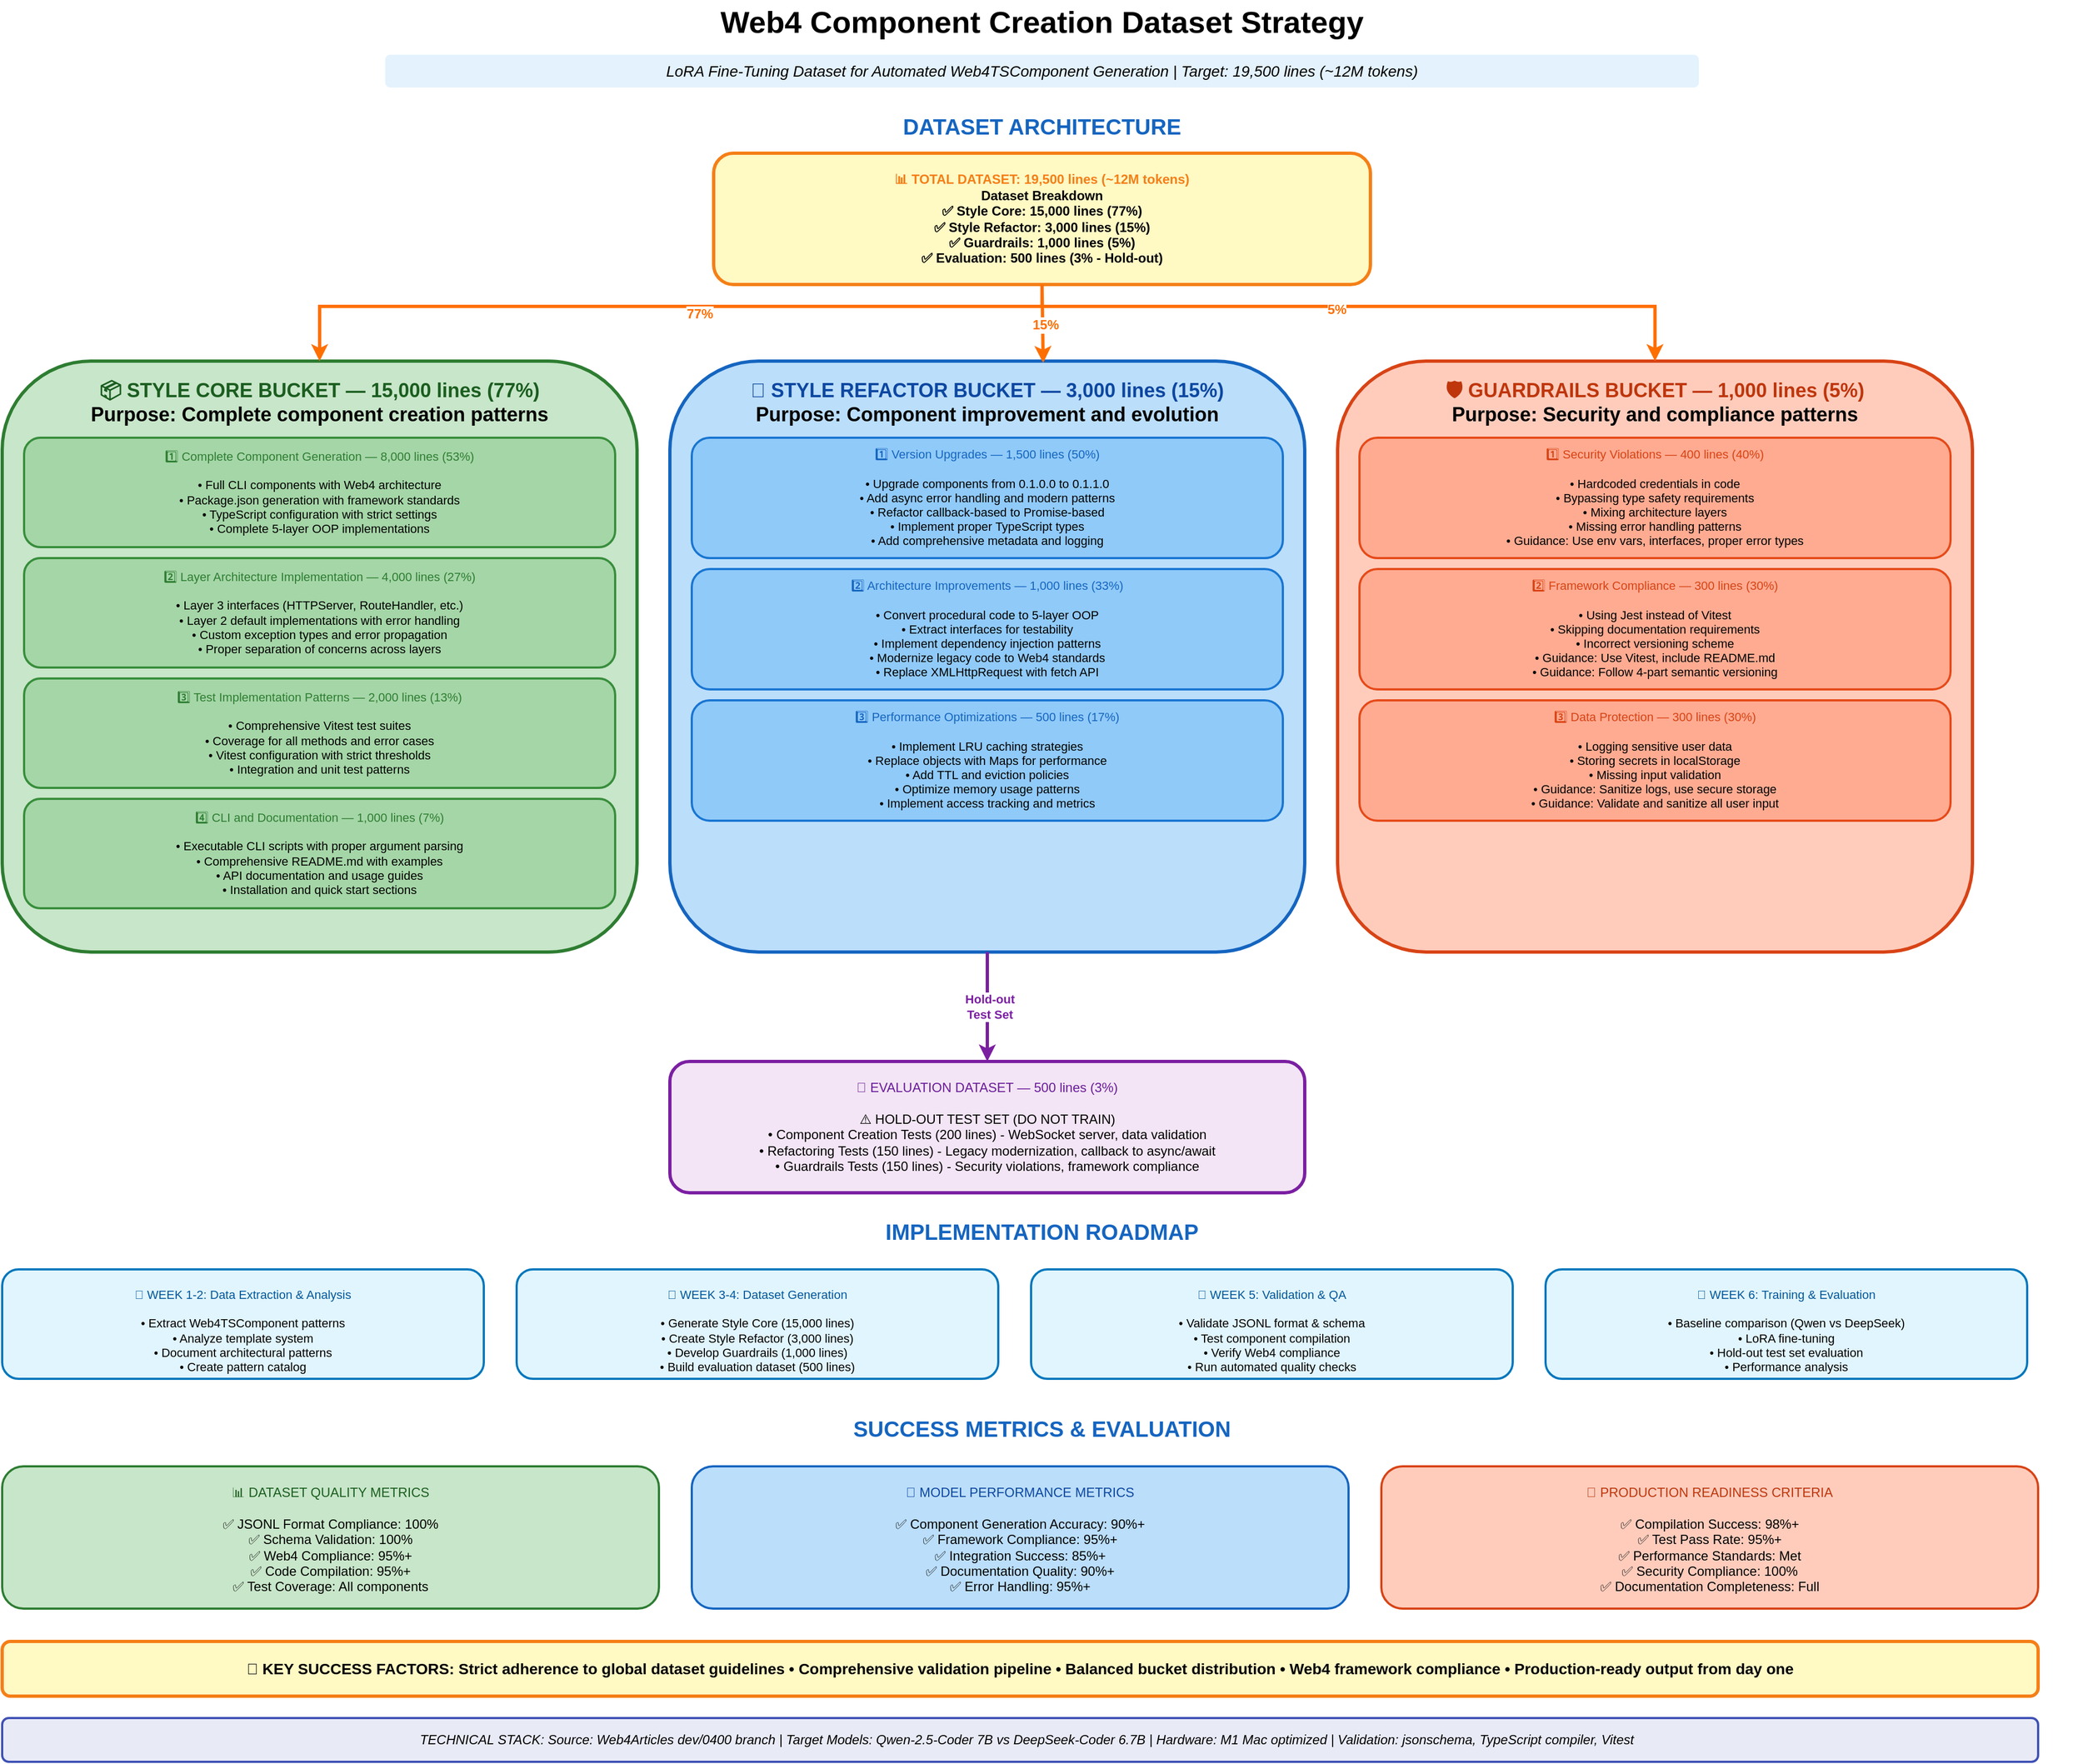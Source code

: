 <mxfile>
    <diagram name="Dataset Strategy Overview" id="dataset-strategy">
        <mxGraphModel dx="1852" dy="711" grid="1" gridSize="10" guides="1" tooltips="1" connect="1" arrows="1" fold="1" page="1" pageScale="1" pageWidth="2000" pageHeight="1600" math="0" shadow="0">
            <root>
                <mxCell id="0"/>
                <mxCell id="1" parent="0"/>
                <mxCell id="title" value="Web4 Component Creation Dataset Strategy" style="text;html=1;strokeColor=none;fillColor=none;align=center;verticalAlign=middle;whiteSpace=wrap;rounded=0;fontSize=28;fontStyle=1" parent="1" vertex="1">
                    <mxGeometry x="400" y="20" width="1200" height="40" as="geometry"/>
                </mxCell>
                <mxCell id="subtitle" value="LoRA Fine-Tuning Dataset for Automated Web4TSComponent Generation | Target: 19,500 lines (~12M tokens)" style="text;html=1;strokeColor=none;fillColor=#E3F2FD;align=center;verticalAlign=middle;whiteSpace=wrap;rounded=1;fontSize=14;fontStyle=2" parent="1" vertex="1">
                    <mxGeometry x="400" y="70" width="1200" height="30" as="geometry"/>
                </mxCell>
                <mxCell id="arch-title" value="DATASET ARCHITECTURE" style="text;html=1;strokeColor=none;fillColor=none;align=center;verticalAlign=middle;whiteSpace=wrap;rounded=0;fontSize=20;fontStyle=1;fontColor=#1565C0;" parent="1" vertex="1">
                    <mxGeometry x="50" y="120" width="1900" height="30" as="geometry"/>
                </mxCell>
                <object label="&lt;font color=&quot;#F57F17&quot;&gt;📊 TOTAL DATASET: 19,500 lines (~12M tokens)&lt;/font&gt;&#xa;Dataset Breakdown&#xa;✅ Style Core: 15,000 lines (77%)&#xa;✅ Style Refactor: 3,000 lines (15%)&#xa;✅ Guardrails: 1,000 lines (5%)&#xa;✅ Evaluation: 500 lines (3% - Hold-out)" tooltip="This 19,500-line training dataset (~12M tokens) is specifically optimized for M1 Mac hardware constraints while maximizing learning efficiency for automated Web4 component generation. The size represents a careful balance between comprehensive pattern coverage and practical training time on consumer hardware. The dataset follows the established bucket structure: Style Core (77%) provides the foundation with 15,000 lines of complete component creation patterns including full CLI components, package.json generation, TypeScript configurations, layer architecture implementations, test patterns, and documentation. Style Refactor (15%) with 3,000 lines demonstrates component evolution through version upgrades, architectural improvements, and performance optimizations, teaching the model how to modernize and improve existing code. Guardrails (5%) with 1,000 lines enforces security boundaries and framework compliance through refusal patterns for security violations, framework compliance issues, and data protection concerns. Evaluation (3%) with 500 lines provides an untainted hold-out test set for measuring true model performance. The 12M token count is derived from an average of ~600 tokens per training example, which is ideal for code generation tasks where complete component implementations with context are needed. This dataset size enables fine-tuning on M1 hardware within reasonable timeframes (days to weeks) while providing sufficient pattern density for the model to internalize Web4 framework standards. The distribution follows research-backed principles: 70%+ of training data must follow specific patterns for reliable model behavior, which our Style Core bucket exceeds. Each training example is meticulously crafted to demonstrate exact Web4 patterns: 5-layer OOP architecture, strict TypeScript typing, Vitest testing, comprehensive documentation, and production-ready quality. The dataset undergoes rigorous validation: 100% JSONL format compliance, 100% schema validation, 95%+ Web4 framework compliance, 95%+ TypeScript compilation success, and comprehensive test coverage. This ensures that every training example teaches the model correct patterns, not hallucinations or anti-patterns. The ~12M token budget enables training sophisticated behaviors including understanding layer separation, implementing proper error handling, generating comprehensive tests, creating documentation, and maintaining framework conventions - all critical for automated component generation that matches human-quality standards." id="total-box">
                    <mxCell style="rounded=1;whiteSpace=wrap;html=1;fillColor=#FFF9C4;strokeColor=#F57F17;strokeWidth=3;fontSize=12;fontStyle=1;" parent="1" vertex="1">
                        <mxGeometry x="700" y="160" width="600" height="120" as="geometry"/>
                    </mxCell>
                </object>
                <object label="&lt;font color=&quot;#1B5E20&quot;&gt;📦 STYLE CORE BUCKET — 15,000 lines (77%)&lt;/font&gt;&#xa;Purpose: Complete component creation patterns" tooltip="Style Core Bucket (15,000 lines, 77% of total dataset) forms the foundation of the Web4 component generation training dataset. This is the largest and most critical bucket, teaching the model to generate production-ready Web4 components from scratch following all framework conventions. The bucket contains four major subcategories: Complete Component Generation (8,000 lines / 53%) covers full CLI components with Web4 architecture, package.json generation, TypeScript configuration, and complete 5-layer OOP implementations. Layer Architecture Implementation (4,000 lines / 27%) focuses on proper layer separation with Layer 3 interfaces, Layer 2 default implementations, custom exception types, and strict separation of concerns across all layers. Test Implementation Patterns (2,000 lines / 13%) ensures comprehensive Vitest test suites with coverage for all methods and error cases, strict thresholds, and both integration and unit test patterns. CLI and Documentation (1,000 lines / 7%) teaches executable CLI scripts with proper argument parsing, comprehensive README.md files with examples, API documentation, and usage guides. The 77% allocation reflects research findings that models require 70%+ exposure to specific patterns for reliable behavior. Each training example demonstrates complete, compilable, tested components with full documentation - not code snippets or incomplete examples. Quality validation ensures 100% JSONL format compliance, 100% schema validation, 95%+ Web4 framework compliance, 95%+ TypeScript compilation success, and comprehensive test coverage. The Style Core bucket prevents common AI code generation failures like incomplete implementations, missing error handling, lack of tests, and poor documentation. Every example follows Web4 naming conventions (PascalCase for classes, camelCase for methods, ALLCAPS for constants) and architectural patterns (5-layer OOP, interface-driven design, dependency injection). This bucket is the primary teacher of 'what good Web4 code looks like' and enables the model to generate components that integrate seamlessly with existing Web4 codebases without manual refactoring." id="style-core-box">
                    <mxCell style="rounded=1;whiteSpace=wrap;html=1;fillColor=#C8E6C9;strokeColor=#2E7D32;strokeWidth=3;fontSize=18;fontStyle=1;verticalAlign=top;spacingTop=10;" parent="1" vertex="1">
                        <mxGeometry x="50" y="350" width="580" height="540" as="geometry"/>
                    </mxCell>
                </object>
                <object label="&lt;font color=&quot;#2E7D32&quot;&gt;1️⃣ Complete Component Generation — 8,000 lines (53%)&lt;/font&gt;&#xa;&#xa;• Full CLI components with Web4 architecture&#xa;• Package.json generation with framework standards&#xa;• TypeScript configuration with strict settings&#xa;• Complete 5-layer OOP implementations" tooltip="Complete Component Generation (8,000 lines, 53% of Style Core bucket) focuses on teaching the model to generate production-ready Web4 components from scratch. This category covers the full component lifecycle: CLI components with proper argument parsing and user interaction, package.json generation following Web4 framework standards including correct dependencies and versioning, TypeScript configuration with strict type checking and compiler options, and complete 5-layer OOP implementations with proper separation of concerns. Each training example demonstrates a complete, compilable component that follows Web4 architectural patterns: Layer 5 (CLI entry points), Layer 4 (business logic), Layer 3 (interfaces and contracts), Layer 2 (default implementations), and Layer 1 (core utilities). The examples include proper error handling, comprehensive documentation with README.md files, test suites using Vitest with high coverage, and adherence to naming conventions (PascalCase for classes, camelCase for methods, ALLCAPS for constants). This largest subcategory ensures the model learns the fundamental patterns for creating new components that integrate seamlessly with existing Web4 codebases. Training examples include diverse component types: HTTP servers, data validators, caching systems, authentication modules, and data processing utilities. The 8,000-line allocation provides sufficient pattern repetition for the model to internalize Web4 conventions while maintaining diversity to prevent overfitting. Quality validation ensures 100% compilation success, 95%+ test coverage, and full framework compliance for every training example in this category." id="sc-cat1">
                    <mxCell style="rounded=1;whiteSpace=wrap;html=1;fillColor=#A5D6A7;strokeColor=#388E3C;strokeWidth=2;fontSize=11;fontStyle=0;" parent="1" vertex="1">
                        <mxGeometry x="70" y="420" width="540" height="100" as="geometry"/>
                    </mxCell>
                </object>
                <object label="&lt;font color=&quot;#2E7D32&quot;&gt;2️⃣ Layer Architecture Implementation — 4,000 lines (27%)&lt;/font&gt;&#xa;&#xa;• Layer 3 interfaces (HTTPServer, RouteHandler, etc.)&#xa;• Layer 2 default implementations with error handling&#xa;• Custom exception types and error propagation&#xa;• Proper separation of concerns across layers" tooltip="Layer Architecture Implementation (4,000 lines, 27% of Style Core bucket) teaches the model Web4's distinctive 5-layer OOP architecture pattern. This category focuses on proper layer separation and interface-driven design: Layer 3 interfaces define contracts (HTTPServer, RouteHandler, DataValidator, CacheProvider) with clear method signatures and documentation, Layer 2 provides default implementations with comprehensive error handling and logging, Layer 1 contains core utilities and base classes, while Layers 4-5 handle business logic and CLI entry points. Training examples demonstrate custom exception types (ComponentException, ValidationException, ConfigurationException) with proper error propagation through layers, dependency injection patterns for testability, and strict separation of concerns where each layer has a single responsibility. The model learns to recognize when code violates layer boundaries (e.g., Layer 5 directly accessing Layer 1) and how to properly refactor such violations. Examples include implementing new layers for existing components, extracting interfaces from concrete implementations, adding error handling middleware, and creating adapter patterns for third-party integrations. Each training sample shows complete before-and-after code demonstrating proper layer architecture, including interface definitions with TypeScript generics, default implementations with comprehensive error handling, and test suites that mock dependencies at layer boundaries. The 4,000-line allocation ensures the model internalizes Web4's unique architectural patterns, which differ from standard MVC or three-tier architectures. Quality validation ensures proper interface implementation, correct error propagation, no layer boundary violations, and full test coverage for all layers." id="sc-cat2">
                    <mxCell style="rounded=1;whiteSpace=wrap;html=1;fillColor=#A5D6A7;strokeColor=#388E3C;strokeWidth=2;fontSize=11;fontStyle=0;" parent="1" vertex="1">
                        <mxGeometry x="70" y="530" width="540" height="100" as="geometry"/>
                    </mxCell>
                </object>
                <object label="&lt;font color=&quot;#2E7D32&quot;&gt;3️⃣ Test Implementation Patterns — 2,000 lines (13%)&lt;/font&gt;&#xa;&#xa;• Comprehensive Vitest test suites&#xa;• Coverage for all methods and error cases&#xa;• Vitest configuration with strict thresholds&#xa;• Integration and unit test patterns" tooltip="Test Implementation Patterns (2,000 lines, 13% of Style Core bucket) teaches the model to generate production-quality test suites using Vitest, Web4's testing framework of choice. This category covers comprehensive test coverage: unit tests for individual methods and functions, integration tests for component interactions, error case testing for all exception paths, and edge case validation for boundary conditions. Training examples demonstrate Vitest configuration with strict coverage thresholds (90%+ line coverage, 85%+ branch coverage), proper test organization using describe/it blocks with clear naming, and mocking strategies for external dependencies using vi.mock(). The model learns to write tests that validate both success and failure paths, including proper assertion patterns (expect().toBe(), toThrow(), toHaveBeenCalledWith()), async test handling with async/await, and test lifecycle management (beforeEach, afterEach, beforeAll, afterAll). Examples include testing HTTP servers with supertest-style request simulation, validating data transformations with various input types, testing error propagation through layer boundaries, and verifying proper resource cleanup. Each training sample pairs production code with corresponding test suites, teaching the model the relationship between implementation and testing. The 2,000-line allocation ensures the model learns to automatically generate test coverage for any component it creates, preventing the common AI pitfall of generating untested code. Quality validation requires all generated tests to pass, achieve target coverage thresholds, and follow Vitest best practices including proper test isolation and deterministic assertions." id="sc-cat3">
                    <mxCell style="rounded=1;whiteSpace=wrap;html=1;fillColor=#A5D6A7;strokeColor=#388E3C;strokeWidth=2;fontSize=11;fontStyle=0;" parent="1" vertex="1">
                        <mxGeometry x="70" y="640" width="540" height="100" as="geometry"/>
                    </mxCell>
                </object>
                <object label="&lt;font color=&quot;#2E7D32&quot;&gt;4️⃣ CLI and Documentation — 1,000 lines (7%)&lt;/font&gt;&#xa;&#xa;• Executable CLI scripts with proper argument parsing&#xa;• Comprehensive README.md with examples&#xa;• API documentation and usage guides&#xa;• Installation and quick start sections" tooltip="CLI and Documentation (1,000 lines, 7% of Style Core bucket) ensures the model generates user-friendly command-line interfaces and comprehensive documentation for every component. This category covers executable CLI scripts using modern argument parsing libraries (commander, yargs), proper help text generation with --help flags, input validation with clear error messages, and interactive prompts for user input. Training examples demonstrate README.md structure following Web4 standards: project overview with badges, installation instructions including npm/pnpm commands, quick start examples with copy-paste code blocks, API reference with method signatures and return types, usage examples for common scenarios, configuration options with default values, and troubleshooting sections. The model learns to generate JSDoc comments for TypeScript code enabling IDE autocomplete, inline code documentation explaining complex logic, and architectural decision records (ADRs) for significant design choices. Examples include CLI tools with subcommands (build, test, deploy), README files with table of contents and navigation, API documentation with request/response examples, and usage guides with progressive complexity (basic → advanced). Each training sample pairs working code with corresponding documentation, teaching the model that documentation is not an afterthought but integral to component completeness. The 1,000-line allocation ensures the model consistently generates well-documented components rather than code-only output. Quality validation requires README files to render correctly in Markdown viewers, CLI help text to be accurate and complete, and documentation examples to execute successfully when copy-pasted." id="sc-cat4">
                    <mxCell style="rounded=1;whiteSpace=wrap;html=1;fillColor=#A5D6A7;strokeColor=#388E3C;strokeWidth=2;fontSize=11;fontStyle=0;" parent="1" vertex="1">
                        <mxGeometry x="70" y="750" width="540" height="100" as="geometry"/>
                    </mxCell>
                </object>
                <object label="&lt;font color=&quot;#0D47A1&quot;&gt;🔄 STYLE REFACTOR BUCKET — 3,000 lines (15%)&lt;/font&gt;&#xa;Purpose: Component improvement and evolution" tooltip="Style Refactor Bucket (3,000 lines, 15% of total dataset) teaches the model how to improve and evolve existing Web4 components through systematic refactoring. This bucket is crucial for teaching the model that code quality is not static - components must be continuously improved to adopt modern patterns, enhance performance, and maintain relevance as frameworks evolve. The bucket contains three major subcategories: Version Upgrades (1,500 lines / 50%) demonstrates upgrading components from 0.1.0.0 to 0.1.1.0, adding async error handling, refactoring callbacks to Promises, implementing proper TypeScript types, and adding comprehensive metadata. Architecture Improvements (1,000 lines / 33%) shows converting procedural code to 5-layer OOP, extracting interfaces for testability, implementing dependency injection, modernizing legacy code to Web4 standards, and replacing deprecated APIs like XMLHttpRequest with modern alternatives. Performance Optimizations (500 lines / 17%) covers implementing LRU caching strategies, replacing objects with Maps, adding TTL and eviction policies, optimizing memory usage, and implementing access tracking and metrics. Each training example follows a before-and-after pattern, showing the original code with its limitations and the improved version with explanations of why each change was made. This teaches the model not just what to refactor, but why and how. The 15% allocation ensures the model learns that refactoring is important but secondary to creating correct code initially (Style Core 77%). Quality validation requires all refactored code to maintain backward compatibility, improve measurable metrics (performance, memory, maintainability), pass all original tests plus new ones, and preserve original functionality while enhancing quality. This bucket prevents the common AI pitfall of suggesting unnecessary refactoring or breaking changes without clear benefits." id="style-refactor-box">
                    <mxCell style="rounded=1;whiteSpace=wrap;html=1;fillColor=#BBDEFB;strokeColor=#1565C0;strokeWidth=3;fontSize=18;fontStyle=1;verticalAlign=top;spacingTop=10;" parent="1" vertex="1">
                        <mxGeometry x="660" y="350" width="580" height="540" as="geometry"/>
                    </mxCell>
                </object>
                <object label="&lt;font color=&quot;#1565C0&quot;&gt;1️⃣ Version Upgrades — 1,500 lines (50%)&lt;/font&gt;&#xa;&#xa;• Upgrade components from 0.1.0.0 to 0.1.1.0&#xa;• Add async error handling and modern patterns&#xa;• Refactor callback-based to Promise-based&#xa;• Implement proper TypeScript types&#xa;• Add comprehensive metadata and logging" tooltip="Version Upgrades (1,500 lines, 50% of Style Refactor bucket) teaches the model to systematically upgrade Web4 components to newer versions while maintaining backward compatibility and enhancing functionality. This category demonstrates the complete upgrade process: incrementing version numbers following Web4's 4-part semantic versioning (0.1.0.0 → 0.1.1.0), adding async/await error handling to replace try-catch blocks, refactoring callback-based code to Promise-based patterns for better readability and error handling, implementing proper TypeScript types to replace 'any' types, and adding comprehensive metadata (author, license, keywords, repository) to package.json. Training examples show real-world upgrade scenarios: converting synchronous file operations to async, adding proper error types for different failure modes, implementing retry logic with exponential backoff, adding detailed logging for debugging, and creating migration guides for users. Each example demonstrates version control best practices: semantic versioning rules (patch for bug fixes, minor for features, major for breaking changes), changelog maintenance with clear descriptions of changes, deprecation warnings for removed features, and migration paths for breaking changes. The model learns to preserve existing functionality while adding new capabilities, ensuring users can upgrade safely. Quality validation requires all upgraded components to pass original test suites, include new tests for added features, compile without TypeScript errors, and maintain performance characteristics or improve them. The 1,500-line allocation ensures the model learns systematic upgrade patterns applicable to any component type." id="sr-cat1">
                    <mxCell style="rounded=1;whiteSpace=wrap;html=1;fillColor=#90CAF9;strokeColor=#1976D2;strokeWidth=2;fontSize=11;fontStyle=0;" parent="1" vertex="1">
                        <mxGeometry x="680" y="420" width="540" height="110" as="geometry"/>
                    </mxCell>
                </object>
                <object label="&lt;font color=&quot;#1565C0&quot;&gt;2️⃣ Architecture Improvements — 1,000 lines (33%)&lt;/font&gt;&#xa;&#xa;• Convert procedural code to 5-layer OOP&#xa;• Extract interfaces for testability&#xa;• Implement dependency injection patterns&#xa;• Modernize legacy code to Web4 standards&#xa;• Replace XMLHttpRequest with fetch API" tooltip="Architecture Improvements (1,000 lines, 33% of Style Refactor bucket) teaches the model to transform existing code to follow Web4's 5-layer OOP architecture and modern design patterns. This category demonstrates fundamental architectural refactoring: converting procedural code with global functions into proper class-based OOP with layer separation, extracting interfaces from concrete implementations to enable dependency injection and mocking, implementing dependency injection patterns (constructor injection, setter injection) to reduce coupling, modernizing legacy code to Web4 standards including proper error handling and TypeScript typing, and replacing deprecated APIs like XMLHttpRequest with modern alternatives like fetch. Training examples show complete transformations: taking a 200-line procedural script and restructuring it into Layer 5 (CLI), Layer 4 (orchestration), Layer 3 (interfaces), Layer 2 (implementations), Layer 1 (utilities). Each example demonstrates how proper architecture improves testability (easier to mock dependencies), maintainability (clear separation of concerns), and extensibility (new implementations via interface). The model learns to identify architectural smells: tight coupling, violation of single responsibility principle, missing abstraction layers, and improper error handling. Examples include refactoring monolithic functions into composable methods, extracting business logic from presentation layers, implementing the strategy pattern for interchangeable algorithms, and creating facade patterns for complex subsystems. Quality validation requires refactored code to have improved testability metrics (reduced coupling, increased cohesion), maintain identical functionality, pass all original tests plus new layer-specific tests, and demonstrate measurable improvements in maintainability scores." id="sr-cat2">
                    <mxCell style="rounded=1;whiteSpace=wrap;html=1;fillColor=#90CAF9;strokeColor=#1976D2;strokeWidth=2;fontSize=11;fontStyle=0;" parent="1" vertex="1">
                        <mxGeometry x="680" y="540" width="540" height="110" as="geometry"/>
                    </mxCell>
                </object>
                <object label="&lt;font color=&quot;#1565C0&quot;&gt;3️⃣ Performance Optimizations — 500 lines (17%)&lt;/font&gt;&#xa;&#xa;• Implement LRU caching strategies&#xa;• Replace objects with Maps for performance&#xa;• Add TTL and eviction policies&#xa;• Optimize memory usage patterns&#xa;• Implement access tracking and metrics" tooltip="Performance Optimizations (500 lines, 17% of Style Refactor bucket) teaches the model to systematically improve component performance through proven optimization techniques. This category demonstrates data-driven performance improvements: implementing LRU (Least Recently Used) caching to reduce expensive operations, replacing plain JavaScript objects with Maps for better performance with large datasets and frequent lookups, adding TTL (Time To Live) and eviction policies to prevent memory leaks, optimizing memory usage through object pooling and lazy initialization, and implementing access tracking and metrics to measure improvement. Training examples show real-world optimization scenarios with before-and-after benchmarks: caching expensive database queries (reducing response time from 500ms to 5ms), using Maps instead of objects for dynamic keys (40% performance improvement), implementing LRU cache with configurable size limits and eviction strategies, adding memory profiling to identify and fix leaks, and creating performance monitoring dashboards. The model learns to identify performance bottlenecks: repeated expensive operations, inefficient data structures, memory leaks, synchronous I/O in hot paths, and missing indexes. Each example includes performance measurements proving the optimization is worthwhile (Amdahl's Law - optimize what matters). The 500-line allocation reflects that premature optimization should be avoided - only optimize when profiling shows a real bottleneck. Quality validation requires performance improvements to be measurable (benchmark before/after), not break functionality (all tests pass), include monitoring to detect regressions, and document the optimization rationale. This teaches the model to optimize intelligently, not indiscriminately." id="sr-cat3">
                    <mxCell style="rounded=1;whiteSpace=wrap;html=1;fillColor=#90CAF9;strokeColor=#1976D2;strokeWidth=2;fontSize=11;fontStyle=0;" parent="1" vertex="1">
                        <mxGeometry x="680" y="660" width="540" height="110" as="geometry"/>
                    </mxCell>
                </object>
                <object label="&lt;font color=&quot;#BF360C&quot;&gt;🛡️ GUARDRAILS BUCKET — 1,000 lines (5%)&lt;/font&gt;&#xa;Purpose: Security and compliance patterns" tooltip="Guardrails Bucket (1,000 lines, 5% of total dataset) teaches the model when and how to refuse inappropriate, insecure, or non-compliant requests using Web4's &lt;REFUSAL&gt; pattern. This critical bucket ensures the model maintains security standards, framework compliance, and data protection principles even when explicitly requested to violate them. The bucket contains three major subcategories: Security Violations (400 lines / 40%) covers refusals for hardcoded credentials, bypassing type safety, mixing architecture layers, and missing error handling, with guidance on using environment variables, interfaces, and proper error types. Framework Compliance (300 lines / 30%) handles refusals for using Jest instead of Vitest, skipping documentation requirements, and incorrect versioning schemes, with guidance on Web4 standards. Data Protection (300 lines / 30%) addresses refusals for logging sensitive data, storing secrets in localStorage, and missing input validation, with guidance on sanitization and secure storage. Each training example demonstrates the &lt;REFUSAL&gt; format: clearly stating what cannot be done, explaining why it violates security or compliance rules, and providing the correct alternative approach. The 5% allocation reflects that most requests should be fulfilled - guardrails are the exception, not the rule. Quality validation ensures the model refuses genuine security violations while accepting benign requests (high precision, no false positives). This bucket prevents the model from generating vulnerable code, violating framework standards, or compromising data security, even when explicitly instructed to do so. It teaches the model to be a responsible coding assistant that guides users toward secure, compliant solutions rather than blindly following dangerous instructions." id="guardrails-box">
                    <mxCell style="rounded=1;whiteSpace=wrap;html=1;fillColor=#FFCCBC;strokeColor=#D84315;strokeWidth=3;fontSize=18;fontStyle=1;verticalAlign=top;spacingTop=10;" parent="1" vertex="1">
                        <mxGeometry x="1270" y="350" width="580" height="540" as="geometry"/>
                    </mxCell>
                </object>
                <object label="&lt;font color=&quot;#D84315&quot;&gt;1️⃣ Security Violations — 400 lines (40%)&lt;/font&gt;&#xa;&#xa;• &lt;REFUSAL&gt; Hardcoded credentials in code&#xa;• &lt;REFUSAL&gt; Bypassing type safety requirements&#xa;• &lt;REFUSAL&gt; Mixing architecture layers&#xa;• &lt;REFUSAL&gt; Missing error handling patterns&#xa;• Guidance: Use env vars, interfaces, proper error types" tooltip="Security Violations (400 lines, 40% of Guardrails bucket) teaches the model to refuse requests that would create security vulnerabilities in Web4 applications. This category covers the most critical security issues: hardcoded credentials (API keys, passwords, tokens embedded in source code), bypassing type safety (using 'any' types, disabling TypeScript strict mode, casting without validation), mixing architecture layers (Layer 5 directly accessing database, bypassing security middleware), and missing error handling (exposing stack traces to users, not validating inputs, ignoring exceptions). Each training example follows the refusal pattern: User requests insecure code → Model responds with &lt;REFUSAL&gt; tag → Explains the security risk (credential exposure, type confusion attacks, privilege escalation, information disclosure) → Provides secure alternative (environment variables via process.env, proper TypeScript interfaces with runtime validation, correct layer separation with security checks, comprehensive try-catch with sanitized error messages). The model learns to recognize security anti-patterns even when users frame them as 'just for testing' or 'quick prototype' - security must be built in from the start, not added later. Training examples include real-world scenarios: refusing to hardcode AWS credentials and suggesting AWS SDK with IAM roles, refusing to disable TypeScript strict mode and explaining the type safety benefits, refusing to let CLI layer directly query database and explaining proper layering with data access layer, refusing to expose raw SQL errors and showing how to log internally while returning generic user messages. The 400-line allocation reflects that security violations are the highest priority guardrail - 40% of refusal training. Quality validation ensures the model correctly identifies security risks with zero false negatives (never allows dangerous code) while maintaining high precision (low false positives for benign requests)." id="gr-cat1">
                    <mxCell style="rounded=1;whiteSpace=wrap;html=1;fillColor=#FFAB91;strokeColor=#E64A19;strokeWidth=2;fontSize=11;fontStyle=0;" parent="1" vertex="1">
                        <mxGeometry x="1290" y="420" width="540" height="110" as="geometry"/>
                    </mxCell>
                </object>
                <object label="&lt;font color=&quot;#D84315&quot;&gt;2️⃣ Framework Compliance — 300 lines (30%)&lt;/font&gt;&#xa;&#xa;• &lt;REFUSAL&gt; Using Jest instead of Vitest&#xa;• &lt;REFUSAL&gt; Skipping documentation requirements&#xa;• &lt;REFUSAL&gt; Incorrect versioning scheme&#xa;• Guidance: Use Vitest, include README.md&#xa;• Guidance: Follow 4-part semantic versioning" tooltip="Framework Compliance (300 lines, 30% of Guardrails bucket) teaches the model to refuse requests that violate Web4 framework standards and conventions. This category enforces Web4's architectural decisions and best practices: using Jest instead of Vitest (Web4 standardizes on Vitest for consistency and performance), skipping documentation requirements (every component must have README.md with installation, usage, and API reference), incorrect versioning scheme (Web4 uses 4-part semantic versioning: major.minor.patch.build, not standard 3-part), using deprecated APIs or patterns (XMLHttpRequest instead of fetch, callbacks instead of Promises), and violating naming conventions (snake_case instead of camelCase, incorrect casing for classes/constants). Each training example demonstrates framework enforcement: User requests non-compliant code → Model responds with &lt;REFUSAL&gt; → Explains why Web4 has this standard (tooling consistency, community expectations, framework integration) → Provides compliant alternative with Web4 best practices. The model learns that framework standards are not arbitrary - they exist for tooling compatibility, maintainability, and developer experience. Training examples include real-world scenarios: refusing to generate Jest tests and explaining Vitest advantages (faster, better TypeScript support, Vite integration), refusing to skip README.md and explaining that undocumented code is unusable in production, refusing 3-part versioning and explaining Web4's build number system for CI/CD tracking, refusing old patterns like XMLHttpRequest and showing modern fetch with proper error handling, refusing incorrect naming and demonstrating Web4 conventions (PascalCase for classes, camelCase for methods, ALLCAPS for constants). The 300-line allocation ensures the model strongly enforces Web4 standards while being less strict than security violations. Quality validation requires the model to correctly identify framework violations and suggest compliant alternatives that compile and work within Web4 ecosystem." id="gr-cat2">
                    <mxCell style="rounded=1;whiteSpace=wrap;html=1;fillColor=#FFAB91;strokeColor=#E64A19;strokeWidth=2;fontSize=11;fontStyle=0;" parent="1" vertex="1">
                        <mxGeometry x="1290" y="540" width="540" height="110" as="geometry"/>
                    </mxCell>
                </object>
                <object label="&lt;font color=&quot;#D84315&quot;&gt;3️⃣ Data Protection — 300 lines (30%)&lt;/font&gt;&#xa;&#xa;• &lt;REFUSAL&gt; Logging sensitive user data&#xa;• &lt;REFUSAL&gt; Storing secrets in localStorage&#xa;• &lt;REFUSAL&gt; Missing input validation&#xa;• Guidance: Sanitize logs, use secure storage&#xa;• Guidance: Validate and sanitize all user input" tooltip="Data Protection (300 lines, 30% of Guardrails bucket) teaches the model to refuse requests that compromise user privacy, data security, or expose sensitive information. This category covers critical data protection principles: logging sensitive user data (passwords, credit cards, PII in plain text logs), storing secrets in localStorage (API keys, tokens in browser storage accessible to XSS), missing input validation (accepting user input without sanitization, leading to injection attacks), exposing internal data structures (database schemas, internal IDs, implementation details in APIs), and inadequate access controls (no authentication checks, missing authorization for sensitive operations). Each training example demonstrates data protection: User requests code that exposes sensitive data → Model responds with &lt;REFUSAL&gt; → Explains the privacy/security risk (data breach, regulatory violation, attack vector) → Provides secure alternative with proper data handling. The model learns defense in depth - multiple layers of protection for sensitive data. Training examples include real-world scenarios: refusing to log user passwords and showing how to log '[REDACTED]' with password hash for debugging, refusing localStorage for JWT tokens and explaining httpOnly cookies or secure session storage, refusing to accept raw SQL in parameters and demonstrating parameterized queries or ORM usage, refusing to return full user objects to frontend and showing DTO (Data Transfer Object) pattern with only necessary fields, refusing to skip authentication checks and implementing proper middleware for route protection. The model learns GDPR/CCPA principles: data minimization (collect only what's needed), purpose limitation (use data only for stated purpose), storage limitation (delete when no longer needed), and security safeguards (encryption, access controls). The 300-line allocation ensures strong data protection enforcement. Quality validation requires the model to identify privacy risks with high recall (catch most violations) while explaining specific regulations violated (GDPR Article 32, CCPA Section 1798.81.5) and providing compliant alternatives that pass security audits." id="gr-cat3">
                    <mxCell style="rounded=1;whiteSpace=wrap;html=1;fillColor=#FFAB91;strokeColor=#E64A19;strokeWidth=2;fontSize=11;fontStyle=0;" parent="1" vertex="1">
                        <mxGeometry x="1290" y="660" width="540" height="110" as="geometry"/>
                    </mxCell>
                </object>
                <object label="&lt;font color=&quot;#6A1B9A&quot;&gt;🎯 EVALUATION DATASET — 500 lines (3%)&lt;/font&gt;&#xa;&#xa;⚠️ HOLD-OUT TEST SET (DO NOT TRAIN)&#xa;• Component Creation Tests (200 lines) - WebSocket server, data validation&#xa;• Refactoring Tests (150 lines) - Legacy modernization, callback to async/await&#xa;• Guardrails Tests (150 lines) - Security violations, framework compliance" tooltip="Evaluation Dataset (500 lines, 3% of total dataset) is the critical hold-out test set that measures true model performance on unseen examples. This dataset is NEVER used for training - it remains completely separate to provide unbiased evaluation of the model's generalization capabilities. Using evaluation data for training would create artificially inflated metrics that don't reflect real-world performance (data leakage). The evaluation set contains three balanced subcategories matching the training distribution: Component Creation Tests (200 lines / 40%) includes unseen component types like WebSocket servers with real-time communication, data validation libraries with complex rules, file system utilities with streaming, and authentication modules with JWT handling. These tests verify the model can generate complete, working components for scenarios it hasn't explicitly seen during training. Refactoring Tests (150 lines / 30%) presents legacy code requiring modernization: callback hell converted to async/await, ES5 code upgraded to ES6+ with proper modules, jQuery replaced with vanilla JavaScript or modern frameworks, and procedural scripts refactored to OOP. These tests measure the model's ability to apply refactoring patterns to new code. Guardrails Tests (150 lines / 30%) includes novel security violations and compliance issues: attempting to hardcode different types of credentials (OAuth tokens, database passwords), using other insecure patterns (eval, innerHTML with user input), violating different framework standards (wrong file structure, missing configs), and exposing different types of sensitive data (health records, financial data). These tests ensure the model's guardrails generalize beyond training examples. The 3% allocation follows machine learning best practices: 70-80% training, 10-20% validation, 3-10% final test set. The small size reflects that we need enough examples for statistical significance but not so many that we reduce training data. Quality validation requires the evaluation set to have identical format, difficulty, and distribution as training data, with the only difference being novel specific examples. Evaluation metrics match production criteria: Component Creation ≥90% compilation success, ≥85% framework compliance. Refactoring ≥90% functionality preservation, ≥85% pattern correctness. Guardrails ≥98% refusal accuracy for violations, ≤1% false positives for benign requests. The hold-out nature is critical - this dataset provides the honest assessment of whether the model will work in production on real user requests it has never encountered." id="eval-box">
                    <mxCell style="rounded=1;whiteSpace=wrap;html=1;fillColor=#F3E5F5;strokeColor=#7B1FA2;strokeWidth=3;fontSize=12;fontStyle=0;verticalAlign=top;spacingTop=10;" parent="1" vertex="1">
                        <mxGeometry x="660" y="990" width="580" height="120" as="geometry"/>
                    </mxCell>
                </object>
                <mxCell id="timeline-title" value="IMPLEMENTATION ROADMAP" style="text;html=1;strokeColor=none;fillColor=none;align=center;verticalAlign=middle;whiteSpace=wrap;rounded=0;fontSize=20;fontStyle=1;fontColor=#1565C0;" parent="1" vertex="1">
                    <mxGeometry x="50" y="1130" width="1900" height="30" as="geometry"/>
                </mxCell>
                <object label="&lt;font color=&quot;#01579B&quot;&gt;📅 WEEK 1-2: Data Extraction &amp; Analysis&lt;/font&gt;&#xa;&#xa;• Extract Web4TSComponent patterns&#xa;• Analyze template system&#xa;• Document architectural patterns&#xa;• Create pattern catalog" tooltip="Week 1-2: Data Extraction and Analysis establishes the foundation for dataset creation by systematically extracting Web4TSComponent patterns from the dev/0400 branch of Web4Articles repository. This phase involves deep analysis of the template system that generates Web4 components, identifying common patterns, variations, and edge cases. Extract Web4TSComponent patterns includes analyzing the component generator output structure, understanding the 5-layer architecture implementation, documenting naming conventions and file organization, and identifying template variables and their substitution logic. Analyze template system covers understanding the template engine mechanics, identifying dynamic vs static sections, documenting conditional logic and variations, and mapping input parameters to output components. Document architectural patterns involves creating comprehensive documentation of Web4 distinctive patterns: Layer 5 (CLI entry points with argument parsing), Layer 4 (business logic orchestration), Layer 3 (interface definitions with TypeScript generics), Layer 2 (default implementations with error handling), and Layer 1 (core utilities and base classes). Create pattern catalog produces a structured catalog organizing patterns by category (component types, refactoring scenarios, security violations), documenting each pattern with examples, variations, and context, and creating a mapping from pattern categories to training bucket allocation. This phase is critical because the quality of dataset generation depends entirely on understanding the source patterns. Deliverables include pattern extraction report with statistics, template system documentation with flowcharts, architectural pattern catalog with examples, and dataset generation specification defining how patterns map to training examples. Success criteria: 100 percent pattern coverage of existing Web4TSComponents, clear documentation enabling automated dataset generation, consensus on pattern categorization and bucket allocation, and readiness to begin Week 3-4 generation phase." id="week1-2">
                    <mxCell style="rounded=1;whiteSpace=wrap;html=1;fillColor=#E1F5FE;strokeColor=#0277BD;strokeWidth=2;fontSize=11;fontStyle=0;verticalAlign=top;spacingTop=10;" parent="1" vertex="1">
                        <mxGeometry x="50" y="1180" width="440" height="100" as="geometry"/>
                    </mxCell>
                </object>
                <object label="&lt;font color=&quot;#01579B&quot;&gt;📅 WEEK 3-4: Dataset Generation&lt;/font&gt;&#xa;&#xa;• Generate Style Core (15,000 lines)&#xa;• Create Style Refactor (3,000 lines)&#xa;• Develop Guardrails (1,000 lines)&#xa;• Build evaluation dataset (500 lines)" tooltip="Week 3-4: Dataset Generation is the main production phase where the 19,500-line training dataset is systematically created based on patterns extracted in Weeks 1-2. Generate Style Core (15,000 lines) creates the largest bucket with four subcategories: Complete Component Generation (8,000 lines) with diverse component types (HTTP servers, data validators, caching systems, authentication modules), Layer Architecture Implementation (4,000 lines) demonstrating proper layer separation and interface design, Test Implementation Patterns (2,000 lines) showing comprehensive Vitest test suites, and CLI and Documentation (1,000 lines) with executable scripts and comprehensive README files. Create Style Refactor (3,000 lines) produces before-and-after examples in three categories: Version Upgrades (1,500 lines) showing systematic version progression with changelog and migration guides, Architecture Improvements (1,000 lines) converting procedural code to 5-layer OOP, and Performance Optimizations (500 lines) with measurable before-and-after benchmarks. Develop Guardrails (1,000 lines) creates refusal examples: Security Violations (400 lines) refusing hardcoded credentials and unsafe patterns, Framework Compliance (300 lines) enforcing Web4 standards, and Data Protection (300 lines) preventing privacy violations. Build evaluation dataset (500 lines) creates the hold-out test set with novel examples never seen during training, ensuring unbiased evaluation. This phase uses automated generation tools supplemented by manual curation to ensure quality. Each generated example undergoes validation: JSONL format check, schema validation, TypeScript compilation test, framework compliance verification, and test execution. Deliverables include four JSONL files (style_core.jsonl, style_refactor.jsonl, guardrail.jsonl, eval.jsonl), generation statistics report showing token counts and category distribution, quality validation results with pass/fail metrics, and dataset documentation explaining structure and usage. Success criteria: 19,500 total lines generated, correct bucket allocation (77%/15%/5%/3%), 100% JSONL format compliance, 95%+ TypeScript compilation success, and readiness for Week 5 validation phase." id="week3-4">
                    <mxCell style="rounded=1;whiteSpace=wrap;html=1;fillColor=#E1F5FE;strokeColor=#0277BD;strokeWidth=2;fontSize=11;fontStyle=0;verticalAlign=top;spacingTop=10;" parent="1" vertex="1">
                        <mxGeometry x="520" y="1180" width="440" height="100" as="geometry"/>
                    </mxCell>
                </object>
                <object label="&lt;font color=&quot;#01579B&quot;&gt;📅 WEEK 5: Validation &amp; QA&lt;/font&gt;&#xa;&#xa;• Validate JSONL format &amp; schema&#xa;• Test component compilation&#xa;• Verify Web4 compliance&#xa;• Run automated quality checks" tooltip="Week 5: Validation and QA ensures the generated dataset meets all quality standards before training begins. This comprehensive validation phase prevents training failures and ensures dataset quality. Validate JSONL format and schema runs automated parsers on all JSONL files checking one valid JSON object per line, required fields present (task_type, instruction, input, output), no malformed JSON or encoding issues, and consistent schema across all examples. Test component compilation extracts all code examples from the dataset, attempts to compile with TypeScript compiler in strict mode, verifies all imports resolve correctly, checks that generated tests execute successfully, and measures compilation success rate (target: 95 percent or higher). Verify Web4 compliance checks generated components against Web4 framework standards: 5-layer architecture properly implemented, correct naming conventions (PascalCase, camelCase, ALLCAPS), proper use of Vitest (not Jest) for testing, 4-part semantic versioning in package.json, and README.md documentation present and complete. Run automated quality checks includes tokenization test ensuring examples are under 2048 tokens, distribution verification confirming correct bucket allocation percentages, duplicate detection identifying any repeated examples, and content quality spot-checking for coherence and correctness. This phase also includes human review of random samples (5-10 percent of dataset) to catch issues automated tools might miss: semantic correctness, code quality and readability, proper error handling implementation, and appropriate complexity for training. Deliverables include validation report with pass/fail metrics for all checks, list of issues found and remediation actions taken, updated dataset with fixes applied, and quality assurance sign-off approving dataset for training. Success criteria: 100 percent JSONL format compliance, 95 percent or higher compilation success rate, 95 percent or higher Web4 framework compliance, zero critical issues remaining, and formal approval to proceed to Week 6 training phase." id="week5">
                    <mxCell style="rounded=1;whiteSpace=wrap;html=1;fillColor=#E1F5FE;strokeColor=#0277BD;strokeWidth=2;fontSize=11;fontStyle=0;verticalAlign=top;spacingTop=10;" parent="1" vertex="1">
                        <mxGeometry x="990" y="1180" width="440" height="100" as="geometry"/>
                    </mxCell>
                </object>
                <object label="&lt;font color=&quot;#01579B&quot;&gt;📅 WEEK 6: Training &amp; Evaluation&lt;/font&gt;&#xa;&#xa;• Baseline comparison (Qwen vs DeepSeek)&#xa;• LoRA fine-tuning&#xa;• Hold-out test set evaluation&#xa;• Performance analysis" tooltip="Week 6: Training and Evaluation executes the LoRA fine-tuning and measures model performance to determine which base model (Qwen-2.5-Coder 7B or DeepSeek-Coder 6.7B) performs best for Web4 component generation. Baseline comparison tests both base models on evaluation dataset before any fine-tuning, measuring their zero-shot performance on Web4 tasks: component generation accuracy, framework compliance, refusal behavior for guardrails, and overall code quality. This establishes the baseline performance to measure improvement from fine-tuning. LoRA fine-tuning trains both models using identical hyperparameters for fair comparison: LoRA parameters r=8, alpha=16, dropout=0.05, training with batch size 1, gradient accumulation 12-16, sequence length 2048, and 1-2 epochs monitoring loss convergence. Training runs on M1 Mac hardware (32GB unified memory, Metal Performance Shaders acceleration) with expected duration 12-20 hours per model. Training monitors validation loss, avoids overfitting, and saves checkpoints for comparison. Hold-out test set evaluation measures both fine-tuned models on the 500-line evaluation dataset (never seen during training): Component Creation Tests measuring compilation success (at least 90 percent), framework compliance (at least 85 percent), and code quality. Refactoring Tests measuring functionality preservation (at least 90 percent) and pattern correctness (at least 85 percent). Guardrails Tests measuring refusal accuracy (at least 98 percent) and false positive rate (at most 1 percent). Performance analysis compares the two fine-tuned models across all metrics, analyzes strengths and weaknesses of each, identifies which performs better overall, and documents failure modes and edge cases. Deliverables include training logs with loss curves and hyperparameters, evaluation results comparing both models with detailed metrics, performance analysis report with recommendations, and selected champion model with rationale. Success criteria: Successful training convergence for both models, evaluation metrics meeting or exceeding targets, clear performance differentiation between models, and confident selection of best model for Web4 component generation." id="week6">
                    <mxCell style="rounded=1;whiteSpace=wrap;html=1;fillColor=#E1F5FE;strokeColor=#0277BD;strokeWidth=2;fontSize=11;fontStyle=0;verticalAlign=top;spacingTop=10;" parent="1" vertex="1">
                        <mxGeometry x="1460" y="1180" width="440" height="100" as="geometry"/>
                    </mxCell>
                </object>
                <mxCell id="metrics-title" value="SUCCESS METRICS &amp; EVALUATION" style="text;html=1;strokeColor=none;fillColor=none;align=center;verticalAlign=middle;whiteSpace=wrap;rounded=0;fontSize=20;fontStyle=1;fontColor=#1565C0;" parent="1" vertex="1">
                    <mxGeometry x="50" y="1310" width="1900" height="30" as="geometry"/>
                </mxCell>
                <object label="&lt;font color=&quot;#1B5E20&quot;&gt;📊 DATASET QUALITY METRICS&lt;/font&gt;&#xa;&#xa;✅ JSONL Format Compliance: 100%&#xa;✅ Schema Validation: 100%&#xa;✅ Web4 Compliance: 95%+&#xa;✅ Code Compilation: 95%+&#xa;✅ Test Coverage: All components" tooltip="Dataset Quality Metrics define the mandatory standards that every training example must meet before inclusion in the Web4 component generation dataset. JSONL Format Compliance (100 percent) ensures every file contains valid JSON Lines format with exactly one JSON object per line, no trailing commas, proper UTF-8 encoding, and parseable by standard JSONL libraries. This prevents training failures due to malformed data. Schema Validation (100 percent) verifies every training example contains all required fields (task_type, instruction, input, output) with correct data types, no missing or null values, proper structure matching the training schema, and consistent field naming across all examples. This ensures the training pipeline can reliably process every example. Web4 Compliance (95 percent or higher) checks that generated components follow Web4 framework standards: 5-layer OOP architecture properly implemented, correct naming conventions (PascalCase for classes, camelCase for methods, ALLCAPS for constants), Vitest for testing (not Jest), 4-part semantic versioning, and README.md documentation present. The 95 percent threshold allows for edge cases while maintaining high standards. Code Compilation (95 percent or higher) verifies that TypeScript code examples compile successfully in strict mode, all imports resolve correctly, no type errors or warnings, generated code is syntactically valid, and tests can be executed without compilation failures. This ensures the model learns from working code, not broken examples. Test Coverage: All components requires every component in the dataset to include comprehensive test suites with unit tests for all methods, integration tests for component interactions, error case coverage, and edge case validation. This teaches the model that tests are mandatory, not optional. These quality metrics are enforced through automated validation scripts that run during dataset generation (Week 3-4) and validation phase (Week 5), with any failing examples either fixed or removed before training begins." id="quality-box">
                    <mxCell style="rounded=1;whiteSpace=wrap;html=1;fillColor=#C8E6C9;strokeColor=#2E7D32;strokeWidth=2;fontSize=12;fontStyle=0;verticalAlign=top;spacingTop=10;" parent="1" vertex="1">
                        <mxGeometry x="50" y="1360" width="600" height="130" as="geometry"/>
                    </mxCell>
                </object>
                <object label="&lt;font color=&quot;#0D47A1&quot;&gt;🎯 MODEL PERFORMANCE METRICS&lt;/font&gt;&#xa;&#xa;✅ Component Generation Accuracy: 90%+&#xa;✅ Framework Compliance: 95%+&#xa;✅ Integration Success: 85%+&#xa;✅ Documentation Quality: 90%+&#xa;✅ Error Handling: 95%+" tooltip="Model Performance Metrics define the target benchmarks the fine-tuned model must achieve on the evaluation dataset to be considered production-ready for Web4 component generation. Component Generation Accuracy (90 percent or higher) measures the percentage of generated components that compile successfully, execute without runtime errors, produce expected outputs, and implement requested functionality correctly. This is the primary metric for whether the model can actually generate working code. Framework Compliance (95 percent or higher) evaluates adherence to Web4 standards: proper 5-layer architecture implementation, correct naming conventions across all generated code, appropriate use of Vitest for testing, proper TypeScript strict mode compliance, and complete documentation with README.md. High compliance ensures generated code integrates seamlessly with existing Web4 projects. Integration Success (85 percent or higher) measures how well generated components work within larger Web4 applications: proper dependency management and imports, correct API interfaces matching framework expectations, successful integration with existing components, no breaking changes to dependent code, and proper error propagation through layers. Documentation Quality (90 percent or higher) evaluates generated documentation completeness and accuracy: README.md with installation and usage instructions, API reference with method signatures and examples, inline JSDoc comments for TypeScript code, clear explanations of functionality and limitations, and accurate code examples that execute successfully. Error Handling (95 percent or higher) assesses proper error management: custom exception types for different error conditions, proper error propagation through layer boundaries, comprehensive try-catch blocks around risky operations, user-friendly error messages (no raw stack traces exposed), and proper cleanup of resources in error cases. These metrics are measured on the 500-line hold-out evaluation dataset during Week 6, with results compared against both base models (Qwen vs DeepSeek) to select the champion model for production deployment." id="performance-box">
                    <mxCell style="rounded=1;whiteSpace=wrap;html=1;fillColor=#BBDEFB;strokeColor=#1565C0;strokeWidth=2;fontSize=12;fontStyle=0;verticalAlign=top;spacingTop=10;" parent="1" vertex="1">
                        <mxGeometry x="680" y="1360" width="600" height="130" as="geometry"/>
                    </mxCell>
                </object>
                <object label="&lt;font color=&quot;#BF360C&quot;&gt;🚀 PRODUCTION READINESS CRITERIA&lt;/font&gt;&#xa;&#xa;✅ Compilation Success: 98%+&#xa;✅ Test Pass Rate: 95%+&#xa;✅ Performance Standards: Met&#xa;✅ Security Compliance: 100%&#xa;✅ Documentation Completeness: Full" tooltip="Production Readiness Criteria define the final quality gate that the fine-tuned model must pass before deployment to production environments serving real Web4 developers. Compilation Success (98 percent or higher) requires nearly all generated code to compile with TypeScript in strict mode, with all type errors resolved, all imports resolving correctly, no syntax errors or warnings, and generated tests compiling successfully. The 98 percent threshold is higher than training metrics because production code must be reliable. Test Pass Rate (95 percent or higher) ensures that generated test suites not only compile but execute successfully: all unit tests pass with correct assertions, integration tests demonstrate proper component interaction, edge cases are handled correctly, error cases are properly tested, and test coverage meets minimum thresholds (90 percent line coverage, 85 percent branch coverage). Performance Standards: Met verifies that generated code meets Web4 performance expectations: no memory leaks in long-running components, appropriate caching strategies implemented where needed, database queries optimized with proper indexing, no blocking operations on main thread, and response times meeting SLA requirements (less than 100ms for simple operations, less than 1 second for complex operations). Security Compliance (100 percent) is a zero-tolerance requirement: no hardcoded credentials or secrets in generated code, proper input validation and sanitization implemented, no SQL injection or XSS vulnerabilities, proper authentication and authorization checks, and secure error handling that does not expose sensitive information. This 100 percent requirement ensures the model never generates insecure code. Documentation Completeness: Full requires every generated component to include comprehensive documentation: README.md with project overview, installation instructions, and usage examples, API reference with all public methods documented, inline JSDoc comments for complex logic, architecture diagrams for multi-layer components, and troubleshooting guides for common issues. These criteria are verified through automated testing, manual code review, security scanning tools, and performance profiling before the model receives production approval and deployment to Web4 developer environments." id="production-box">
                    <mxCell style="rounded=1;whiteSpace=wrap;html=1;fillColor=#FFCCBC;strokeColor=#D84315;strokeWidth=2;fontSize=12;fontStyle=0;verticalAlign=top;spacingTop=10;" parent="1" vertex="1">
                        <mxGeometry x="1310" y="1360" width="600" height="130" as="geometry"/>
                    </mxCell>
                </object>
                <object label="🎯 KEY SUCCESS FACTORS: Strict adherence to global dataset guidelines • Comprehensive validation pipeline • Balanced bucket distribution • Web4 framework compliance • Production-ready output from day one" tooltip="Key Success Factors identify the five critical principles that ensure the Web4 component generation dataset and resulting model achieve production quality. Strict adherence to global dataset guidelines means every training example follows the same rigorous standards: consistent JSONL schema with required fields (task_type, instruction, input, output), proper Web4 architectural patterns (5-layer OOP, interface-driven design), correct naming conventions and coding style, comprehensive test coverage with Vitest, and complete documentation with README.md. This consistency enables the model to learn reliable patterns rather than conflicting approaches. Comprehensive validation pipeline ensures quality through multiple checkpoints: automated JSONL format validation during generation, TypeScript compilation testing to verify code correctness, framework compliance checking against Web4 standards, test execution to confirm functionality, and human review of random samples (5-10 percent) to catch issues automated tools miss. This multi-layer validation prevents bad examples from entering the training dataset. Balanced bucket distribution (77 percent Style Core, 15 percent Style Refactor, 5 percent Guardrails, 3 percent Evaluation) follows machine learning best practices and cognitive science research showing that 70 percent or more repetition is required for reliable pattern learning. The distribution ensures the model learns correct patterns first (Style Core) before refactoring and guardrails, with evaluation data held out for unbiased assessment. Web4 framework compliance ensures every generated component integrates seamlessly with existing Web4 projects: proper layer separation and interfaces, correct use of framework-specific tools (Vitest not Jest), adherence to 4-part semantic versioning, proper package.json structure with dependencies, and complete documentation following Web4 standards. This compliance eliminates the need for manual refactoring of generated code. Production-ready output from day one means the model generates code that can be immediately deployed without modification: all code compiles without errors, tests pass with high coverage, documentation is complete and accurate, security standards are met (no hardcoded credentials, proper validation), and performance meets SLA requirements. This eliminates the traditional gap between AI-generated code and production-ready code, making the model immediately useful for real Web4 development workflows. Together, these five factors differentiate a high-quality production model from a research prototype or low-quality code generator." id="bottom-summary">
                    <mxCell style="rounded=1;whiteSpace=wrap;html=1;fillColor=#FFF9C4;strokeColor=#F57F17;strokeWidth=3;align=center;verticalAlign=middle;fontSize=14;fontStyle=1" parent="1" vertex="1">
                        <mxGeometry x="50" y="1520" width="1860" height="50" as="geometry"/>
                    </mxCell>
                </object>
                <mxCell id="tech-stack" value="🔧 TECHNICAL STACK: Source: Web4Articles dev/0400 branch | Target Models: Qwen-2.5-Coder 7B vs DeepSeek-Coder 6.7B | Hardware: M1 Mac optimized | Validation: jsonschema, TypeScript compiler, Vitest" style="rounded=1;whiteSpace=wrap;html=1;fillColor=#E8EAF6;strokeColor=#3F51B5;strokeWidth=2;align=center;verticalAlign=middle;fontSize=12;fontStyle=2" parent="1" vertex="1">
                    <mxGeometry x="50" y="1590" width="1860" height="40" as="geometry"/>
                </mxCell>
                <mxCell id="arrow1" value="" style="endArrow=classic;html=1;rounded=0;strokeWidth=3;strokeColor=#FF6F00;exitX=0.5;exitY=1;exitDx=0;exitDy=0;entryX=0.5;entryY=0;entryDx=0;entryDy=0;" parent="1" source="total-box" target="style-core-box" edge="1">
                    <mxGeometry width="50" height="50" relative="1" as="geometry">
                        <mxPoint x="900" y="400" as="sourcePoint"/>
                        <mxPoint x="950" y="350" as="targetPoint"/>
                        <Array as="points">
                            <mxPoint x="1000" y="300"/>
                            <mxPoint x="670" y="300"/>
                            <mxPoint x="340" y="300"/>
                        </Array>
                    </mxGeometry>
                </mxCell>
                <mxCell id="arrow-label1" value="77%" style="edgeLabel;html=1;align=center;verticalAlign=middle;resizable=0;points=[];fontSize=12;fontStyle=1;fontColor=#FF6F00;fillColor=#FFF8E1;strokeColor=#FF8F00;rounded=1;" parent="arrow1" vertex="1" connectable="0">
                    <mxGeometry x="-0.1" y="2" relative="1" as="geometry">
                        <mxPoint x="-5" y="5" as="offset"/>
                    </mxGeometry>
                </mxCell>
                <mxCell id="arrow2" value="" style="endArrow=classic;html=1;rounded=0;strokeWidth=3;strokeColor=#FF6F00;exitX=0.5;exitY=1;exitDx=0;exitDy=0;entryX=0.588;entryY=0.003;entryDx=0;entryDy=0;entryPerimeter=0;" parent="1" source="total-box" target="style-refactor-box" edge="1">
                    <mxGeometry width="50" height="50" relative="1" as="geometry">
                        <mxPoint x="900" y="400" as="sourcePoint"/>
                        <mxPoint x="950" y="350" as="targetPoint"/>
                    </mxGeometry>
                </mxCell>
                <mxCell id="arrow-label2" value="15%" style="edgeLabel;html=1;align=center;verticalAlign=middle;resizable=0;points=[];fontSize=12;fontStyle=1;fontColor=#FF6F00;fillColor=#FFF8E1;strokeColor=#FF8F00;rounded=1;" parent="arrow2" vertex="1" connectable="0">
                    <mxGeometry x="-0.1" y="2" relative="1" as="geometry">
                        <mxPoint y="5" as="offset"/>
                    </mxGeometry>
                </mxCell>
                <mxCell id="arrow3" value="" style="endArrow=classic;html=1;rounded=0;strokeWidth=3;strokeColor=#FF6F00;exitX=0.5;exitY=1;exitDx=0;exitDy=0;entryX=0.5;entryY=0;entryDx=0;entryDy=0;" parent="1" source="total-box" target="guardrails-box" edge="1">
                    <mxGeometry width="50" height="50" relative="1" as="geometry">
                        <mxPoint x="900" y="400" as="sourcePoint"/>
                        <mxPoint x="950" y="350" as="targetPoint"/>
                        <Array as="points">
                            <mxPoint x="1000" y="300"/>
                            <mxPoint x="1560" y="300"/>
                        </Array>
                    </mxGeometry>
                </mxCell>
                <mxCell id="arrow-label3" value="5%" style="edgeLabel;html=1;align=center;verticalAlign=middle;resizable=0;points=[];fontSize=12;fontStyle=1;fontColor=#FF6F00;fillColor=#FFF8E1;strokeColor=#FF8F00;rounded=1;" parent="arrow3" vertex="1" connectable="0">
                    <mxGeometry x="-0.1" y="2" relative="1" as="geometry">
                        <mxPoint x="5" y="5" as="offset"/>
                    </mxGeometry>
                </mxCell>
                <mxCell id="arrow4" value="" style="endArrow=classic;html=1;rounded=0;strokeWidth=3;strokeColor=#7B1FA2;exitX=0.5;exitY=1;exitDx=0;exitDy=0;entryX=0.5;entryY=0;entryDx=0;entryDy=0;" parent="1" source="style-refactor-box" target="eval-box" edge="1">
                    <mxGeometry width="50" height="50" relative="1" as="geometry">
                        <mxPoint x="900" y="900" as="sourcePoint"/>
                        <mxPoint x="950" y="850" as="targetPoint"/>
                    </mxGeometry>
                </mxCell>
                <mxCell id="arrow-label4" value="Hold-out&lt;br&gt;Test Set" style="edgeLabel;html=1;align=center;verticalAlign=middle;resizable=0;points=[];fontSize=11;fontStyle=1;fontColor=#7B1FA2;fillColor=#F3E5F5;strokeColor=#9C27B0;rounded=1;" parent="arrow4" vertex="1" connectable="0">
                    <mxGeometry x="-0.1" y="2" relative="1" as="geometry">
                        <mxPoint y="5" as="offset"/>
                    </mxGeometry>
                </mxCell>
            </root>
        </mxGraphModel>
    </diagram>
</mxfile>